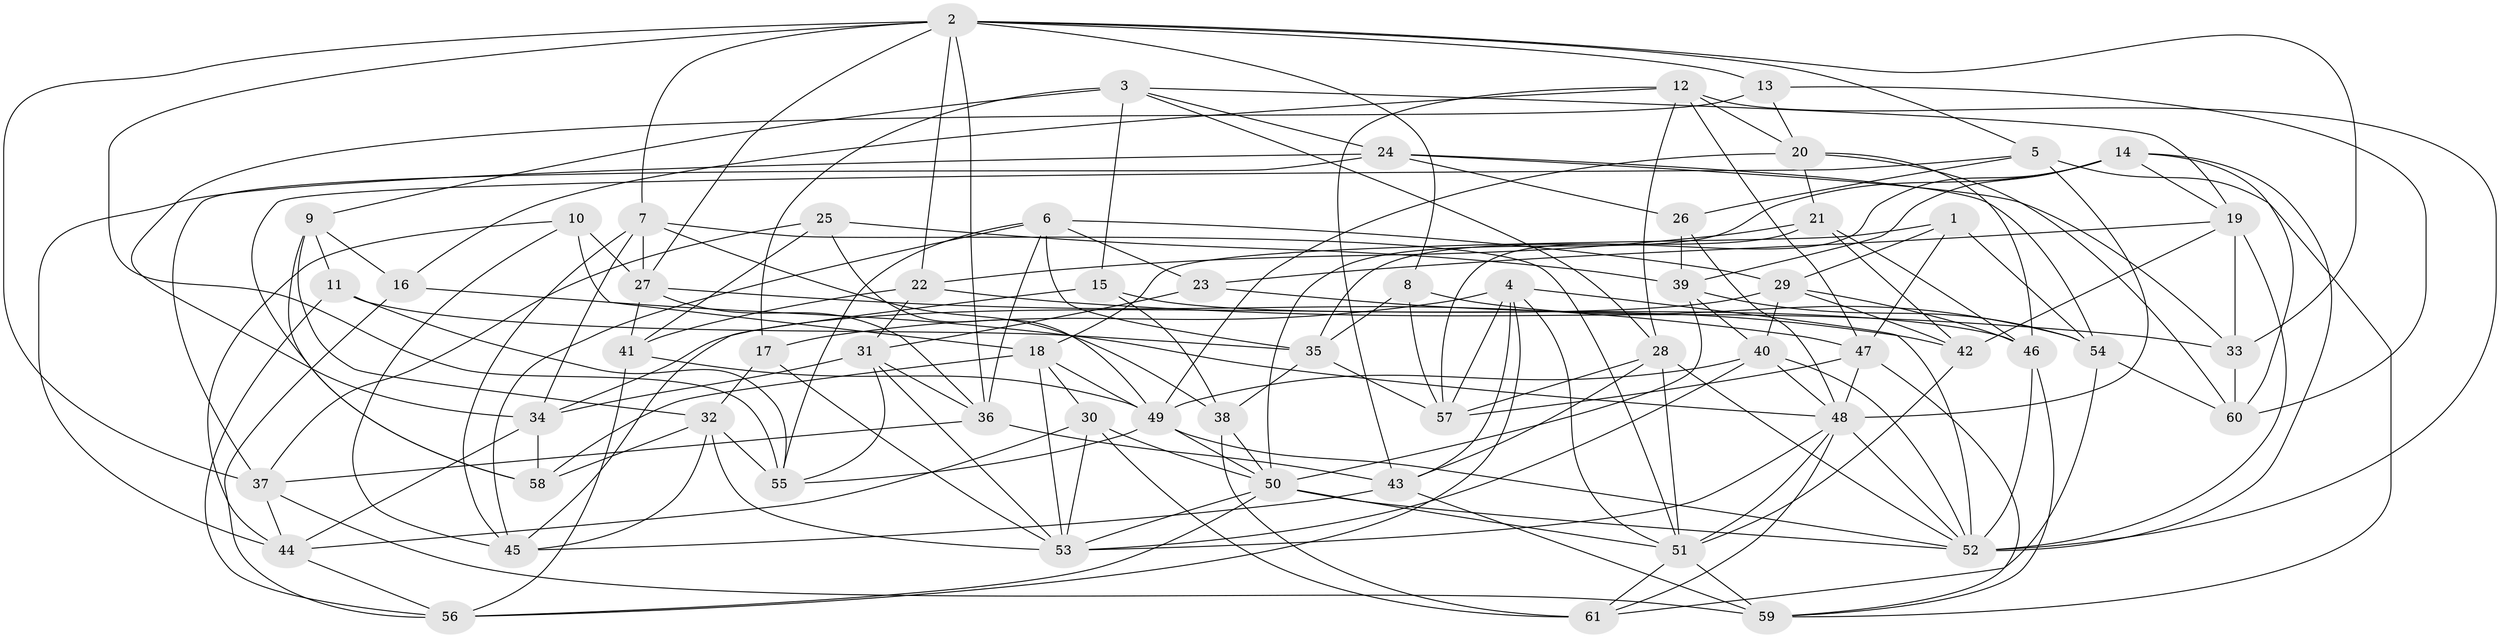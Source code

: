 // original degree distribution, {4: 1.0}
// Generated by graph-tools (version 1.1) at 2025/26/03/09/25 03:26:59]
// undirected, 61 vertices, 176 edges
graph export_dot {
graph [start="1"]
  node [color=gray90,style=filled];
  1;
  2;
  3;
  4;
  5;
  6;
  7;
  8;
  9;
  10;
  11;
  12;
  13;
  14;
  15;
  16;
  17;
  18;
  19;
  20;
  21;
  22;
  23;
  24;
  25;
  26;
  27;
  28;
  29;
  30;
  31;
  32;
  33;
  34;
  35;
  36;
  37;
  38;
  39;
  40;
  41;
  42;
  43;
  44;
  45;
  46;
  47;
  48;
  49;
  50;
  51;
  52;
  53;
  54;
  55;
  56;
  57;
  58;
  59;
  60;
  61;
  1 -- 18 [weight=1.0];
  1 -- 29 [weight=1.0];
  1 -- 47 [weight=1.0];
  1 -- 54 [weight=1.0];
  2 -- 5 [weight=1.0];
  2 -- 7 [weight=1.0];
  2 -- 8 [weight=1.0];
  2 -- 13 [weight=1.0];
  2 -- 22 [weight=1.0];
  2 -- 27 [weight=1.0];
  2 -- 33 [weight=1.0];
  2 -- 36 [weight=1.0];
  2 -- 37 [weight=1.0];
  2 -- 55 [weight=1.0];
  3 -- 9 [weight=1.0];
  3 -- 15 [weight=1.0];
  3 -- 17 [weight=1.0];
  3 -- 19 [weight=1.0];
  3 -- 24 [weight=1.0];
  3 -- 28 [weight=1.0];
  4 -- 17 [weight=1.0];
  4 -- 43 [weight=1.0];
  4 -- 51 [weight=1.0];
  4 -- 52 [weight=1.0];
  4 -- 56 [weight=1.0];
  4 -- 57 [weight=1.0];
  5 -- 26 [weight=1.0];
  5 -- 48 [weight=2.0];
  5 -- 58 [weight=1.0];
  5 -- 59 [weight=1.0];
  6 -- 23 [weight=1.0];
  6 -- 29 [weight=1.0];
  6 -- 35 [weight=1.0];
  6 -- 36 [weight=1.0];
  6 -- 45 [weight=1.0];
  6 -- 55 [weight=1.0];
  7 -- 27 [weight=1.0];
  7 -- 34 [weight=1.0];
  7 -- 38 [weight=1.0];
  7 -- 45 [weight=1.0];
  7 -- 51 [weight=1.0];
  8 -- 35 [weight=1.0];
  8 -- 54 [weight=1.0];
  8 -- 57 [weight=1.0];
  9 -- 11 [weight=1.0];
  9 -- 16 [weight=1.0];
  9 -- 32 [weight=1.0];
  9 -- 58 [weight=2.0];
  10 -- 18 [weight=1.0];
  10 -- 27 [weight=1.0];
  10 -- 44 [weight=1.0];
  10 -- 45 [weight=1.0];
  11 -- 35 [weight=1.0];
  11 -- 55 [weight=1.0];
  11 -- 56 [weight=1.0];
  12 -- 16 [weight=1.0];
  12 -- 20 [weight=1.0];
  12 -- 28 [weight=1.0];
  12 -- 43 [weight=1.0];
  12 -- 47 [weight=1.0];
  12 -- 52 [weight=1.0];
  13 -- 20 [weight=1.0];
  13 -- 34 [weight=1.0];
  13 -- 60 [weight=1.0];
  14 -- 19 [weight=1.0];
  14 -- 39 [weight=1.0];
  14 -- 50 [weight=1.0];
  14 -- 52 [weight=1.0];
  14 -- 57 [weight=1.0];
  14 -- 60 [weight=1.0];
  15 -- 38 [weight=1.0];
  15 -- 45 [weight=1.0];
  15 -- 46 [weight=1.0];
  16 -- 48 [weight=1.0];
  16 -- 56 [weight=1.0];
  17 -- 32 [weight=1.0];
  17 -- 53 [weight=1.0];
  18 -- 30 [weight=1.0];
  18 -- 49 [weight=1.0];
  18 -- 53 [weight=1.0];
  18 -- 58 [weight=1.0];
  19 -- 23 [weight=1.0];
  19 -- 33 [weight=1.0];
  19 -- 42 [weight=1.0];
  19 -- 52 [weight=1.0];
  20 -- 21 [weight=1.0];
  20 -- 46 [weight=1.0];
  20 -- 49 [weight=1.0];
  20 -- 60 [weight=1.0];
  21 -- 22 [weight=1.0];
  21 -- 35 [weight=1.0];
  21 -- 42 [weight=2.0];
  21 -- 46 [weight=1.0];
  22 -- 31 [weight=1.0];
  22 -- 33 [weight=1.0];
  22 -- 41 [weight=2.0];
  23 -- 31 [weight=1.0];
  23 -- 42 [weight=1.0];
  24 -- 26 [weight=1.0];
  24 -- 33 [weight=1.0];
  24 -- 37 [weight=1.0];
  24 -- 44 [weight=1.0];
  24 -- 54 [weight=1.0];
  25 -- 37 [weight=1.0];
  25 -- 39 [weight=1.0];
  25 -- 41 [weight=1.0];
  25 -- 49 [weight=1.0];
  26 -- 39 [weight=1.0];
  26 -- 48 [weight=1.0];
  27 -- 36 [weight=1.0];
  27 -- 41 [weight=1.0];
  27 -- 47 [weight=1.0];
  28 -- 43 [weight=1.0];
  28 -- 51 [weight=1.0];
  28 -- 52 [weight=1.0];
  28 -- 57 [weight=1.0];
  29 -- 34 [weight=1.0];
  29 -- 40 [weight=1.0];
  29 -- 42 [weight=1.0];
  29 -- 46 [weight=1.0];
  30 -- 44 [weight=1.0];
  30 -- 50 [weight=1.0];
  30 -- 53 [weight=1.0];
  30 -- 61 [weight=2.0];
  31 -- 34 [weight=1.0];
  31 -- 36 [weight=1.0];
  31 -- 53 [weight=1.0];
  31 -- 55 [weight=1.0];
  32 -- 45 [weight=1.0];
  32 -- 53 [weight=1.0];
  32 -- 55 [weight=1.0];
  32 -- 58 [weight=1.0];
  33 -- 60 [weight=2.0];
  34 -- 44 [weight=1.0];
  34 -- 58 [weight=1.0];
  35 -- 38 [weight=1.0];
  35 -- 57 [weight=1.0];
  36 -- 37 [weight=1.0];
  36 -- 43 [weight=1.0];
  37 -- 44 [weight=1.0];
  37 -- 59 [weight=1.0];
  38 -- 50 [weight=2.0];
  38 -- 61 [weight=1.0];
  39 -- 40 [weight=1.0];
  39 -- 50 [weight=1.0];
  39 -- 54 [weight=1.0];
  40 -- 48 [weight=1.0];
  40 -- 49 [weight=1.0];
  40 -- 52 [weight=1.0];
  40 -- 53 [weight=1.0];
  41 -- 49 [weight=1.0];
  41 -- 56 [weight=1.0];
  42 -- 51 [weight=1.0];
  43 -- 45 [weight=1.0];
  43 -- 59 [weight=1.0];
  44 -- 56 [weight=1.0];
  46 -- 52 [weight=1.0];
  46 -- 59 [weight=1.0];
  47 -- 48 [weight=1.0];
  47 -- 57 [weight=1.0];
  47 -- 59 [weight=1.0];
  48 -- 51 [weight=1.0];
  48 -- 52 [weight=1.0];
  48 -- 53 [weight=1.0];
  48 -- 61 [weight=1.0];
  49 -- 50 [weight=1.0];
  49 -- 52 [weight=1.0];
  49 -- 55 [weight=1.0];
  50 -- 51 [weight=1.0];
  50 -- 52 [weight=1.0];
  50 -- 53 [weight=1.0];
  50 -- 56 [weight=1.0];
  51 -- 59 [weight=1.0];
  51 -- 61 [weight=1.0];
  54 -- 60 [weight=1.0];
  54 -- 61 [weight=1.0];
}
